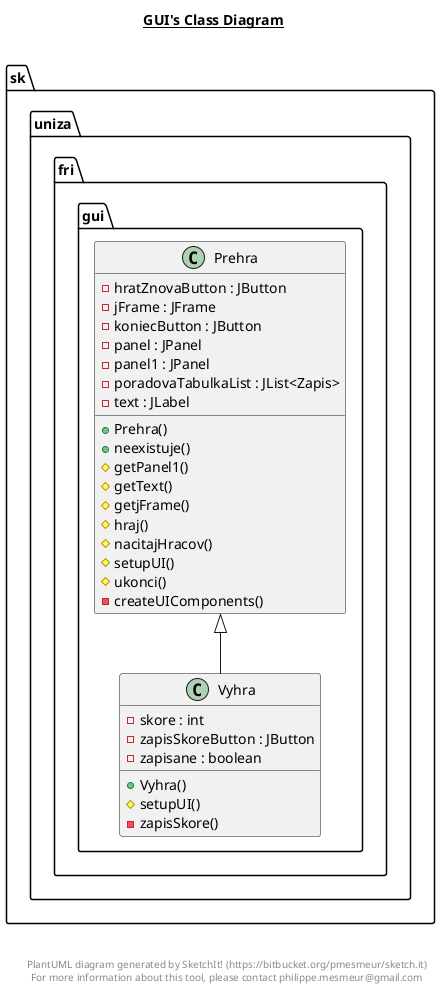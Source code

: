 @startuml

title __GUI's Class Diagram__\n

  namespace sk.uniza.fri {
    namespace gui {
      class sk.uniza.fri.gui.Prehra {
          - hratZnovaButton : JButton
          - jFrame : JFrame
          - koniecButton : JButton
          - panel : JPanel
          - panel1 : JPanel
          - poradovaTabulkaList : JList<Zapis>
          - text : JLabel
          + Prehra()
          + neexistuje()
          # getPanel1()
          # getText()
          # getjFrame()
          # hraj()
          # nacitajHracov()
          # setupUI()
          # ukonci()
          - createUIComponents()
      }
    }
  }
  

  namespace sk.uniza.fri {
    namespace gui {
      class sk.uniza.fri.gui.Vyhra {
          - skore : int
          - zapisSkoreButton : JButton
          - zapisane : boolean
          + Vyhra()
          # setupUI()
          - zapisSkore()
      }
    }
  }
  

  sk.uniza.fri.gui.Vyhra -up-|> sk.uniza.fri.gui.Prehra


right footer


PlantUML diagram generated by SketchIt! (https://bitbucket.org/pmesmeur/sketch.it)
For more information about this tool, please contact philippe.mesmeur@gmail.com
endfooter

@enduml
